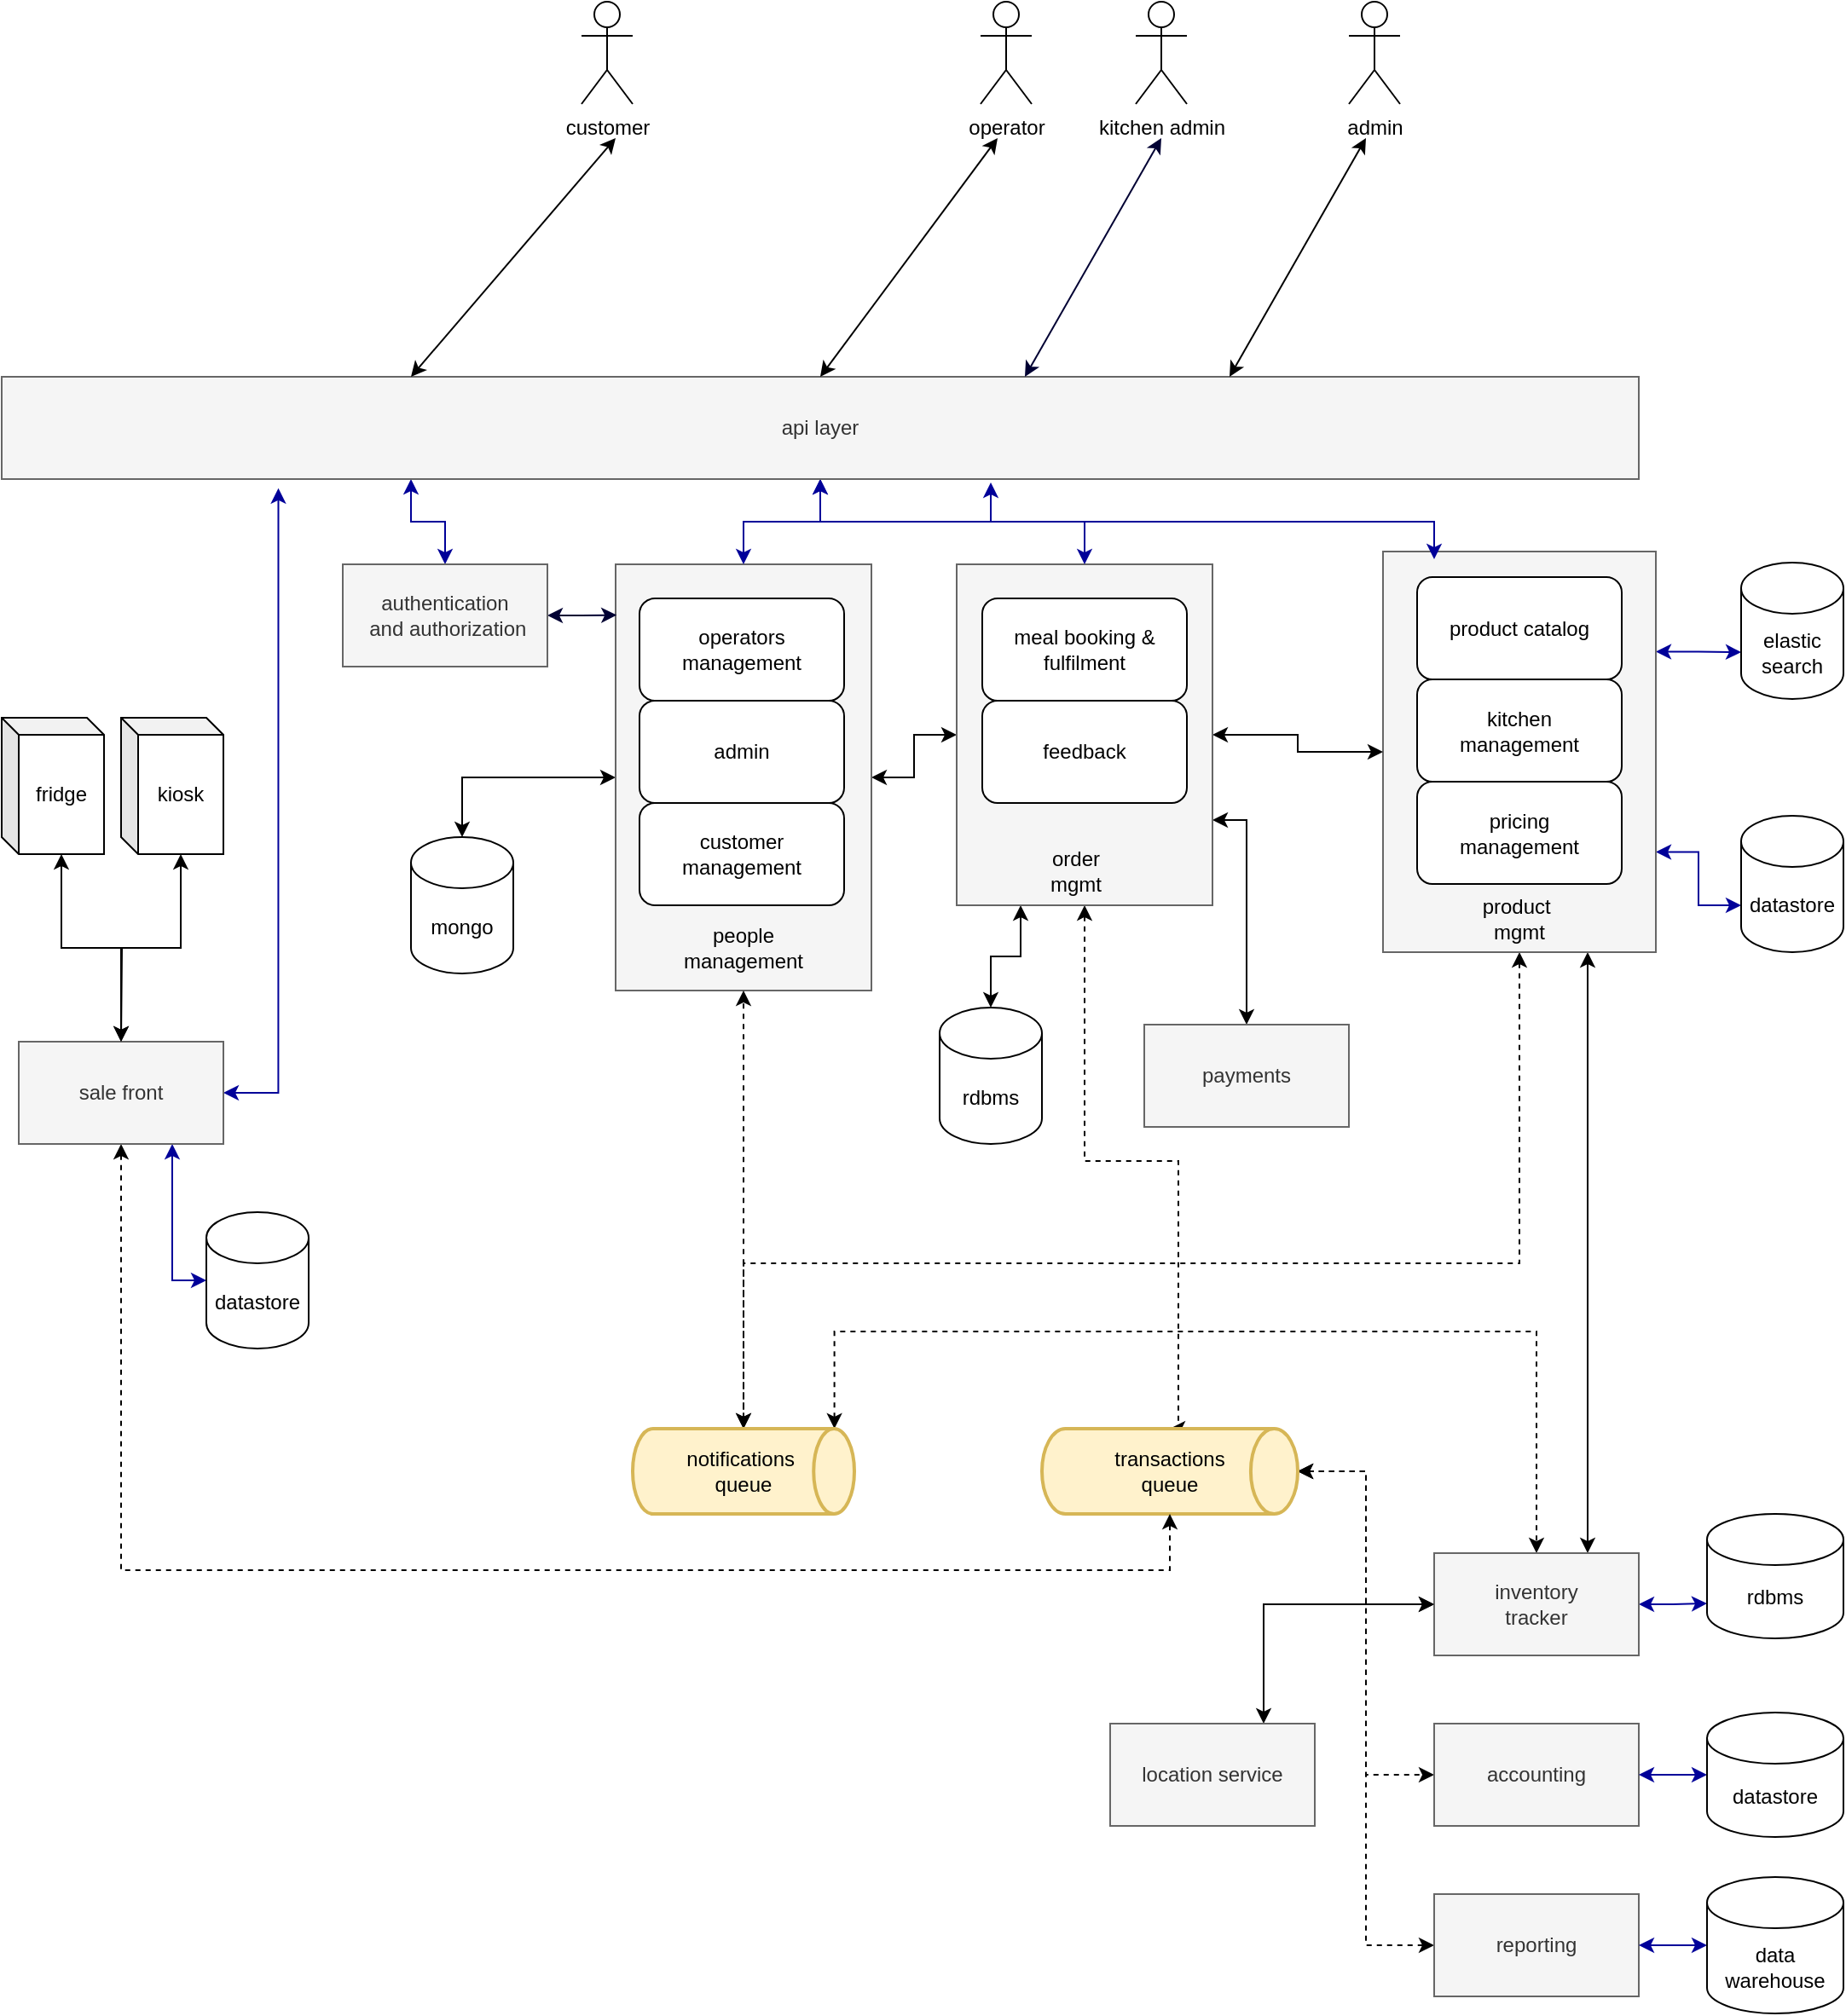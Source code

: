 <mxfile version="13.8.0" type="device"><diagram id="owYd7UhCe0Ccg1vRwhA4" name="Page-1"><mxGraphModel dx="2068" dy="866" grid="1" gridSize="10" guides="1" tooltips="1" connect="1" arrows="1" fold="1" page="1" pageScale="1" pageWidth="827" pageHeight="1169" math="0" shadow="0"><root><mxCell id="0"/><mxCell id="1" parent="0"/><mxCell id="gQxoLfJ7K_q1VLz0toJi-52" style="edgeStyle=orthogonalEdgeStyle;rounded=0;orthogonalLoop=1;jettySize=auto;html=1;exitX=0.5;exitY=1;exitDx=0;exitDy=0;entryX=0.5;entryY=0;entryDx=0;entryDy=0;entryPerimeter=0;startArrow=classic;startFill=1;dashed=1;" parent="1" source="gQxoLfJ7K_q1VLz0toJi-26" target="gQxoLfJ7K_q1VLz0toJi-29" edge="1"><mxGeometry relative="1" as="geometry"><Array as="points"><mxPoint x="730" y="760"/><mxPoint x="275" y="760"/></Array></mxGeometry></mxCell><mxCell id="gQxoLfJ7K_q1VLz0toJi-65" style="edgeStyle=orthogonalEdgeStyle;rounded=0;orthogonalLoop=1;jettySize=auto;html=1;exitX=0.75;exitY=1;exitDx=0;exitDy=0;entryX=0.75;entryY=0;entryDx=0;entryDy=0;startArrow=classic;startFill=1;" parent="1" source="gQxoLfJ7K_q1VLz0toJi-26" target="gQxoLfJ7K_q1VLz0toJi-45" edge="1"><mxGeometry relative="1" as="geometry"/></mxCell><mxCell id="JlBnlz1FGv-Yz-Kf7tT8-10" style="edgeStyle=orthogonalEdgeStyle;rounded=0;orthogonalLoop=1;jettySize=auto;html=1;exitX=1;exitY=0.25;exitDx=0;exitDy=0;entryX=0;entryY=0;entryDx=0;entryDy=52.5;entryPerimeter=0;startArrow=classic;startFill=1;strokeColor=#000099;" edge="1" parent="1" source="gQxoLfJ7K_q1VLz0toJi-26" target="JlBnlz1FGv-Yz-Kf7tT8-8"><mxGeometry relative="1" as="geometry"/></mxCell><mxCell id="JlBnlz1FGv-Yz-Kf7tT8-11" style="edgeStyle=orthogonalEdgeStyle;rounded=0;orthogonalLoop=1;jettySize=auto;html=1;exitX=1;exitY=0.75;exitDx=0;exitDy=0;entryX=0;entryY=0;entryDx=0;entryDy=52.5;entryPerimeter=0;startArrow=classic;startFill=1;strokeColor=#000099;" edge="1" parent="1" source="gQxoLfJ7K_q1VLz0toJi-26" target="JlBnlz1FGv-Yz-Kf7tT8-9"><mxGeometry relative="1" as="geometry"/></mxCell><mxCell id="gQxoLfJ7K_q1VLz0toJi-26" value="" style="rounded=0;whiteSpace=wrap;html=1;fillColor=#f5f5f5;strokeColor=#666666;fontColor=#333333;" parent="1" vertex="1"><mxGeometry x="650" y="342.5" width="160" height="235" as="geometry"/></mxCell><mxCell id="gQxoLfJ7K_q1VLz0toJi-30" style="edgeStyle=orthogonalEdgeStyle;rounded=0;orthogonalLoop=1;jettySize=auto;html=1;exitX=0;exitY=0.5;exitDx=0;exitDy=0;entryX=1;entryY=0.5;entryDx=0;entryDy=0;startArrow=classic;startFill=1;" parent="1" source="gQxoLfJ7K_q1VLz0toJi-21" target="gQxoLfJ7K_q1VLz0toJi-16" edge="1"><mxGeometry relative="1" as="geometry"/></mxCell><mxCell id="gQxoLfJ7K_q1VLz0toJi-31" style="edgeStyle=orthogonalEdgeStyle;rounded=0;orthogonalLoop=1;jettySize=auto;html=1;exitX=1;exitY=0.5;exitDx=0;exitDy=0;entryX=0;entryY=0.5;entryDx=0;entryDy=0;startArrow=classic;startFill=1;" parent="1" source="gQxoLfJ7K_q1VLz0toJi-21" target="gQxoLfJ7K_q1VLz0toJi-26" edge="1"><mxGeometry relative="1" as="geometry"/></mxCell><mxCell id="gQxoLfJ7K_q1VLz0toJi-48" style="edgeStyle=orthogonalEdgeStyle;rounded=0;orthogonalLoop=1;jettySize=auto;html=1;exitX=1;exitY=0.75;exitDx=0;exitDy=0;startArrow=classic;startFill=1;" parent="1" source="gQxoLfJ7K_q1VLz0toJi-21" target="gQxoLfJ7K_q1VLz0toJi-47" edge="1"><mxGeometry relative="1" as="geometry"/></mxCell><mxCell id="gQxoLfJ7K_q1VLz0toJi-54" style="edgeStyle=orthogonalEdgeStyle;rounded=0;orthogonalLoop=1;jettySize=auto;html=1;exitX=0.5;exitY=1;exitDx=0;exitDy=0;entryX=0.5;entryY=0;entryDx=0;entryDy=0;entryPerimeter=0;startArrow=classic;startFill=1;dashed=1;" parent="1" source="gQxoLfJ7K_q1VLz0toJi-21" target="gQxoLfJ7K_q1VLz0toJi-28" edge="1"><mxGeometry relative="1" as="geometry"><Array as="points"><mxPoint x="475" y="700"/><mxPoint x="530" y="700"/></Array></mxGeometry></mxCell><mxCell id="JlBnlz1FGv-Yz-Kf7tT8-6" style="edgeStyle=orthogonalEdgeStyle;rounded=0;orthogonalLoop=1;jettySize=auto;html=1;exitX=0.25;exitY=1;exitDx=0;exitDy=0;entryX=0.5;entryY=0;entryDx=0;entryDy=0;entryPerimeter=0;startArrow=classic;startFill=1;strokeColor=#000000;" edge="1" parent="1" source="gQxoLfJ7K_q1VLz0toJi-21" target="JlBnlz1FGv-Yz-Kf7tT8-4"><mxGeometry relative="1" as="geometry"/></mxCell><mxCell id="gQxoLfJ7K_q1VLz0toJi-21" value="" style="rounded=0;whiteSpace=wrap;html=1;fillColor=#f5f5f5;strokeColor=#666666;fontColor=#333333;" parent="1" vertex="1"><mxGeometry x="400" y="350" width="150" height="200" as="geometry"/></mxCell><mxCell id="JlBnlz1FGv-Yz-Kf7tT8-3" style="edgeStyle=orthogonalEdgeStyle;rounded=0;orthogonalLoop=1;jettySize=auto;html=1;exitX=0;exitY=0.5;exitDx=0;exitDy=0;entryX=0.5;entryY=0;entryDx=0;entryDy=0;entryPerimeter=0;startArrow=classic;startFill=1;strokeColor=#000000;" edge="1" parent="1" source="gQxoLfJ7K_q1VLz0toJi-16" target="JlBnlz1FGv-Yz-Kf7tT8-2"><mxGeometry relative="1" as="geometry"/></mxCell><mxCell id="gQxoLfJ7K_q1VLz0toJi-16" value="" style="rounded=0;whiteSpace=wrap;html=1;fillColor=#f5f5f5;strokeColor=#666666;fontColor=#333333;" parent="1" vertex="1"><mxGeometry x="200" y="350" width="150" height="250" as="geometry"/></mxCell><mxCell id="gQxoLfJ7K_q1VLz0toJi-33" style="edgeStyle=orthogonalEdgeStyle;rounded=0;orthogonalLoop=1;jettySize=auto;html=1;exitX=0.25;exitY=1;exitDx=0;exitDy=0;startArrow=classic;startFill=1;strokeColor=#000099;" parent="1" source="gQxoLfJ7K_q1VLz0toJi-1" target="gQxoLfJ7K_q1VLz0toJi-11" edge="1"><mxGeometry relative="1" as="geometry"/></mxCell><mxCell id="gQxoLfJ7K_q1VLz0toJi-34" style="edgeStyle=orthogonalEdgeStyle;rounded=0;orthogonalLoop=1;jettySize=auto;html=1;exitX=0.5;exitY=1;exitDx=0;exitDy=0;entryX=0.5;entryY=0;entryDx=0;entryDy=0;startArrow=classic;startFill=1;strokeColor=#000099;" parent="1" source="gQxoLfJ7K_q1VLz0toJi-1" target="gQxoLfJ7K_q1VLz0toJi-16" edge="1"><mxGeometry relative="1" as="geometry"/></mxCell><mxCell id="gQxoLfJ7K_q1VLz0toJi-35" style="edgeStyle=orthogonalEdgeStyle;rounded=0;orthogonalLoop=1;jettySize=auto;html=1;exitX=0.5;exitY=1;exitDx=0;exitDy=0;entryX=0.5;entryY=0;entryDx=0;entryDy=0;startArrow=classic;startFill=1;strokeColor=#000099;" parent="1" source="gQxoLfJ7K_q1VLz0toJi-1" target="gQxoLfJ7K_q1VLz0toJi-21" edge="1"><mxGeometry relative="1" as="geometry"/></mxCell><mxCell id="gQxoLfJ7K_q1VLz0toJi-36" style="edgeStyle=orthogonalEdgeStyle;rounded=0;orthogonalLoop=1;jettySize=auto;html=1;exitX=0.5;exitY=1;exitDx=0;exitDy=0;startArrow=classic;startFill=1;strokeColor=#000099;" parent="1" edge="1"><mxGeometry relative="1" as="geometry"><mxPoint x="420" y="302" as="sourcePoint"/><mxPoint x="680" y="347" as="targetPoint"/><Array as="points"><mxPoint x="420" y="325"/><mxPoint x="680" y="325"/></Array></mxGeometry></mxCell><mxCell id="gQxoLfJ7K_q1VLz0toJi-1" value="api layer" style="rounded=0;whiteSpace=wrap;html=1;fillColor=#f5f5f5;strokeColor=#666666;fontColor=#333333;" parent="1" vertex="1"><mxGeometry x="-160" y="240" width="960" height="60" as="geometry"/></mxCell><mxCell id="gQxoLfJ7K_q1VLz0toJi-2" value="customer" style="shape=umlActor;verticalLabelPosition=bottom;verticalAlign=top;html=1;outlineConnect=0;" parent="1" vertex="1"><mxGeometry x="180" y="20" width="30" height="60" as="geometry"/></mxCell><mxCell id="gQxoLfJ7K_q1VLz0toJi-3" value="operator" style="shape=umlActor;verticalLabelPosition=bottom;verticalAlign=top;html=1;outlineConnect=0;" parent="1" vertex="1"><mxGeometry x="414" y="20" width="30" height="60" as="geometry"/></mxCell><mxCell id="gQxoLfJ7K_q1VLz0toJi-4" value="admin" style="shape=umlActor;verticalLabelPosition=bottom;verticalAlign=top;html=1;outlineConnect=0;" parent="1" vertex="1"><mxGeometry x="630" y="20" width="30" height="60" as="geometry"/></mxCell><mxCell id="gQxoLfJ7K_q1VLz0toJi-6" value="" style="endArrow=classic;startArrow=classic;html=1;entryX=0.25;entryY=0;entryDx=0;entryDy=0;" parent="1" target="gQxoLfJ7K_q1VLz0toJi-1" edge="1"><mxGeometry width="50" height="50" relative="1" as="geometry"><mxPoint x="200" y="100" as="sourcePoint"/><mxPoint x="440" y="240" as="targetPoint"/></mxGeometry></mxCell><mxCell id="gQxoLfJ7K_q1VLz0toJi-9" value="" style="endArrow=classic;startArrow=classic;html=1;exitX=0.75;exitY=0;exitDx=0;exitDy=0;" parent="1" source="gQxoLfJ7K_q1VLz0toJi-1" edge="1"><mxGeometry width="50" height="50" relative="1" as="geometry"><mxPoint x="540" y="210" as="sourcePoint"/><mxPoint x="640" y="100" as="targetPoint"/></mxGeometry></mxCell><mxCell id="gQxoLfJ7K_q1VLz0toJi-10" value="" style="endArrow=classic;startArrow=classic;html=1;exitX=0.5;exitY=0;exitDx=0;exitDy=0;" parent="1" source="gQxoLfJ7K_q1VLz0toJi-1" edge="1"><mxGeometry width="50" height="50" relative="1" as="geometry"><mxPoint x="404" y="200" as="sourcePoint"/><mxPoint x="424" y="100" as="targetPoint"/></mxGeometry></mxCell><mxCell id="JlBnlz1FGv-Yz-Kf7tT8-23" style="edgeStyle=orthogonalEdgeStyle;rounded=0;orthogonalLoop=1;jettySize=auto;html=1;exitX=1;exitY=0.5;exitDx=0;exitDy=0;entryX=0.004;entryY=0.119;entryDx=0;entryDy=0;entryPerimeter=0;startArrow=classic;startFill=1;strokeColor=#000033;" edge="1" parent="1" source="gQxoLfJ7K_q1VLz0toJi-11" target="gQxoLfJ7K_q1VLz0toJi-16"><mxGeometry relative="1" as="geometry"/></mxCell><mxCell id="gQxoLfJ7K_q1VLz0toJi-11" value="authentication&lt;br&gt;&amp;nbsp;and authorization" style="rounded=0;whiteSpace=wrap;html=1;fillColor=#f5f5f5;strokeColor=#666666;fontColor=#333333;" parent="1" vertex="1"><mxGeometry x="40" y="350" width="120" height="60" as="geometry"/></mxCell><mxCell id="gQxoLfJ7K_q1VLz0toJi-12" value="admin" style="rounded=1;whiteSpace=wrap;html=1;" parent="1" vertex="1"><mxGeometry x="214" y="430" width="120" height="60" as="geometry"/></mxCell><mxCell id="gQxoLfJ7K_q1VLz0toJi-13" value="customer &lt;br&gt;management" style="rounded=1;whiteSpace=wrap;html=1;" parent="1" vertex="1"><mxGeometry x="214" y="490" width="120" height="60" as="geometry"/></mxCell><mxCell id="gQxoLfJ7K_q1VLz0toJi-14" value="operators&lt;br&gt;management" style="rounded=1;whiteSpace=wrap;html=1;" parent="1" vertex="1"><mxGeometry x="214" y="370" width="120" height="60" as="geometry"/></mxCell><mxCell id="gQxoLfJ7K_q1VLz0toJi-17" style="edgeStyle=orthogonalEdgeStyle;rounded=0;orthogonalLoop=1;jettySize=auto;html=1;exitX=0.5;exitY=1;exitDx=0;exitDy=0;startArrow=classic;startFill=1;" parent="1" source="gQxoLfJ7K_q1VLz0toJi-16" target="gQxoLfJ7K_q1VLz0toJi-16" edge="1"><mxGeometry relative="1" as="geometry"/></mxCell><mxCell id="gQxoLfJ7K_q1VLz0toJi-18" value="people management" style="text;html=1;strokeColor=none;fillColor=none;align=center;verticalAlign=middle;whiteSpace=wrap;rounded=0;" parent="1" vertex="1"><mxGeometry x="230" y="565" width="90" height="20" as="geometry"/></mxCell><mxCell id="gQxoLfJ7K_q1VLz0toJi-19" value="meal booking &amp;amp;&lt;br&gt;fulfilment" style="rounded=1;whiteSpace=wrap;html=1;" parent="1" vertex="1"><mxGeometry x="415" y="370" width="120" height="60" as="geometry"/></mxCell><mxCell id="gQxoLfJ7K_q1VLz0toJi-20" value="feedback" style="rounded=1;whiteSpace=wrap;html=1;" parent="1" vertex="1"><mxGeometry x="415" y="430" width="120" height="60" as="geometry"/></mxCell><mxCell id="gQxoLfJ7K_q1VLz0toJi-22" value="order mgmt" style="text;html=1;strokeColor=none;fillColor=none;align=center;verticalAlign=middle;whiteSpace=wrap;rounded=0;" parent="1" vertex="1"><mxGeometry x="450" y="520" width="40" height="20" as="geometry"/></mxCell><mxCell id="gQxoLfJ7K_q1VLz0toJi-23" value="kitchen &lt;br&gt;management" style="rounded=1;whiteSpace=wrap;html=1;" parent="1" vertex="1"><mxGeometry x="670" y="417.5" width="120" height="60" as="geometry"/></mxCell><mxCell id="gQxoLfJ7K_q1VLz0toJi-24" value="pricing &lt;br&gt;management" style="rounded=1;whiteSpace=wrap;html=1;" parent="1" vertex="1"><mxGeometry x="670" y="477.5" width="120" height="60" as="geometry"/></mxCell><mxCell id="gQxoLfJ7K_q1VLz0toJi-25" value="product catalog" style="rounded=1;whiteSpace=wrap;html=1;" parent="1" vertex="1"><mxGeometry x="670" y="357.5" width="120" height="60" as="geometry"/></mxCell><mxCell id="gQxoLfJ7K_q1VLz0toJi-27" value="product&amp;nbsp; mgmt" style="text;html=1;strokeColor=none;fillColor=none;align=center;verticalAlign=middle;whiteSpace=wrap;rounded=0;" parent="1" vertex="1"><mxGeometry x="710" y="547.5" width="40" height="20" as="geometry"/></mxCell><mxCell id="gQxoLfJ7K_q1VLz0toJi-59" style="edgeStyle=orthogonalEdgeStyle;rounded=0;orthogonalLoop=1;jettySize=auto;html=1;exitX=1;exitY=0.5;exitDx=0;exitDy=0;exitPerimeter=0;entryX=0;entryY=0.5;entryDx=0;entryDy=0;startArrow=classic;startFill=1;dashed=1;" parent="1" source="gQxoLfJ7K_q1VLz0toJi-28" target="gQxoLfJ7K_q1VLz0toJi-42" edge="1"><mxGeometry relative="1" as="geometry"/></mxCell><mxCell id="gQxoLfJ7K_q1VLz0toJi-60" style="edgeStyle=orthogonalEdgeStyle;rounded=0;orthogonalLoop=1;jettySize=auto;html=1;exitX=1;exitY=0.5;exitDx=0;exitDy=0;exitPerimeter=0;entryX=0;entryY=0.5;entryDx=0;entryDy=0;startArrow=classic;startFill=1;dashed=1;" parent="1" source="gQxoLfJ7K_q1VLz0toJi-28" target="gQxoLfJ7K_q1VLz0toJi-43" edge="1"><mxGeometry relative="1" as="geometry"/></mxCell><mxCell id="gQxoLfJ7K_q1VLz0toJi-61" style="edgeStyle=orthogonalEdgeStyle;rounded=0;orthogonalLoop=1;jettySize=auto;html=1;exitX=1;exitY=0.5;exitDx=0;exitDy=0;exitPerimeter=0;entryX=0;entryY=0.5;entryDx=0;entryDy=0;startArrow=classic;startFill=1;dashed=1;" parent="1" source="gQxoLfJ7K_q1VLz0toJi-28" target="gQxoLfJ7K_q1VLz0toJi-45" edge="1"><mxGeometry relative="1" as="geometry"/></mxCell><mxCell id="gQxoLfJ7K_q1VLz0toJi-28" value="transactions&lt;br&gt;queue" style="strokeWidth=2;html=1;shape=mxgraph.flowchart.direct_data;whiteSpace=wrap;fillColor=#fff2cc;strokeColor=#d6b656;" parent="1" vertex="1"><mxGeometry x="450" y="857" width="150" height="50" as="geometry"/></mxCell><mxCell id="gQxoLfJ7K_q1VLz0toJi-46" style="edgeStyle=orthogonalEdgeStyle;rounded=0;orthogonalLoop=1;jettySize=auto;html=1;exitX=0.5;exitY=0;exitDx=0;exitDy=0;exitPerimeter=0;entryX=0.5;entryY=1;entryDx=0;entryDy=0;startArrow=classic;startFill=1;dashed=1;" parent="1" source="gQxoLfJ7K_q1VLz0toJi-29" target="gQxoLfJ7K_q1VLz0toJi-16" edge="1"><mxGeometry relative="1" as="geometry"/></mxCell><mxCell id="gQxoLfJ7K_q1VLz0toJi-64" style="edgeStyle=orthogonalEdgeStyle;rounded=0;orthogonalLoop=1;jettySize=auto;html=1;exitX=0.91;exitY=0;exitDx=0;exitDy=0;exitPerimeter=0;entryX=0.5;entryY=0;entryDx=0;entryDy=0;startArrow=classic;startFill=1;dashed=1;" parent="1" source="gQxoLfJ7K_q1VLz0toJi-29" target="gQxoLfJ7K_q1VLz0toJi-45" edge="1"><mxGeometry relative="1" as="geometry"><Array as="points"><mxPoint x="328" y="800"/><mxPoint x="740" y="800"/></Array></mxGeometry></mxCell><mxCell id="gQxoLfJ7K_q1VLz0toJi-29" value="notifications&amp;nbsp;&lt;br&gt;queue" style="strokeWidth=2;html=1;shape=mxgraph.flowchart.direct_data;whiteSpace=wrap;fillColor=#fff2cc;strokeColor=#d6b656;" parent="1" vertex="1"><mxGeometry x="210" y="857" width="130" height="50" as="geometry"/></mxCell><mxCell id="gQxoLfJ7K_q1VLz0toJi-73" style="edgeStyle=orthogonalEdgeStyle;rounded=0;orthogonalLoop=1;jettySize=auto;html=1;exitX=0.5;exitY=1;exitDx=0;exitDy=0;entryX=0.5;entryY=1;entryDx=0;entryDy=0;entryPerimeter=0;startArrow=classic;startFill=1;dashed=1;" parent="1" source="gQxoLfJ7K_q1VLz0toJi-37" target="gQxoLfJ7K_q1VLz0toJi-28" edge="1"><mxGeometry relative="1" as="geometry"><Array as="points"><mxPoint x="-90" y="940"/><mxPoint x="525" y="940"/></Array></mxGeometry></mxCell><mxCell id="JlBnlz1FGv-Yz-Kf7tT8-7" style="edgeStyle=orthogonalEdgeStyle;rounded=0;orthogonalLoop=1;jettySize=auto;html=1;exitX=1;exitY=0.5;exitDx=0;exitDy=0;entryX=0.169;entryY=1.09;entryDx=0;entryDy=0;entryPerimeter=0;startArrow=classic;startFill=1;strokeColor=#000099;" edge="1" parent="1" source="gQxoLfJ7K_q1VLz0toJi-37" target="gQxoLfJ7K_q1VLz0toJi-1"><mxGeometry relative="1" as="geometry"/></mxCell><mxCell id="JlBnlz1FGv-Yz-Kf7tT8-19" style="edgeStyle=orthogonalEdgeStyle;rounded=0;orthogonalLoop=1;jettySize=auto;html=1;exitX=0.75;exitY=1;exitDx=0;exitDy=0;entryX=0;entryY=0.5;entryDx=0;entryDy=0;entryPerimeter=0;startArrow=classic;startFill=1;strokeColor=#000099;" edge="1" parent="1" source="gQxoLfJ7K_q1VLz0toJi-37" target="JlBnlz1FGv-Yz-Kf7tT8-18"><mxGeometry relative="1" as="geometry"/></mxCell><mxCell id="gQxoLfJ7K_q1VLz0toJi-37" value="sale front" style="rounded=0;whiteSpace=wrap;html=1;fillColor=#f5f5f5;strokeColor=#666666;fontColor=#333333;" parent="1" vertex="1"><mxGeometry x="-150" y="630" width="120" height="60" as="geometry"/></mxCell><mxCell id="gQxoLfJ7K_q1VLz0toJi-69" style="edgeStyle=orthogonalEdgeStyle;rounded=0;orthogonalLoop=1;jettySize=auto;html=1;exitX=0;exitY=0;exitDx=35;exitDy=80;exitPerimeter=0;entryX=0.5;entryY=0;entryDx=0;entryDy=0;startArrow=classic;startFill=1;" parent="1" source="gQxoLfJ7K_q1VLz0toJi-39" target="gQxoLfJ7K_q1VLz0toJi-37" edge="1"><mxGeometry relative="1" as="geometry"/></mxCell><mxCell id="gQxoLfJ7K_q1VLz0toJi-39" value="fridge" style="shape=cube;whiteSpace=wrap;html=1;boundedLbl=1;backgroundOutline=1;darkOpacity=0.05;darkOpacity2=0.1;size=10;" parent="1" vertex="1"><mxGeometry x="-160" y="440" width="60" height="80" as="geometry"/></mxCell><mxCell id="gQxoLfJ7K_q1VLz0toJi-70" style="edgeStyle=orthogonalEdgeStyle;rounded=0;orthogonalLoop=1;jettySize=auto;html=1;exitX=0;exitY=0;exitDx=35;exitDy=80;exitPerimeter=0;startArrow=classic;startFill=1;" parent="1" source="gQxoLfJ7K_q1VLz0toJi-41" edge="1"><mxGeometry relative="1" as="geometry"><mxPoint x="-90" y="630" as="targetPoint"/></mxGeometry></mxCell><mxCell id="gQxoLfJ7K_q1VLz0toJi-41" value="kiosk" style="shape=cube;whiteSpace=wrap;html=1;boundedLbl=1;backgroundOutline=1;darkOpacity=0.05;darkOpacity2=0.1;size=10;" parent="1" vertex="1"><mxGeometry x="-90" y="440" width="60" height="80" as="geometry"/></mxCell><mxCell id="gQxoLfJ7K_q1VLz0toJi-42" value="accounting" style="rounded=0;whiteSpace=wrap;html=1;fillColor=#f5f5f5;strokeColor=#666666;fontColor=#333333;" parent="1" vertex="1"><mxGeometry x="680" y="1030" width="120" height="60" as="geometry"/></mxCell><mxCell id="gQxoLfJ7K_q1VLz0toJi-43" value="reporting" style="rounded=0;whiteSpace=wrap;html=1;glass=0;fillColor=#f5f5f5;strokeColor=#666666;fontColor=#333333;" parent="1" vertex="1"><mxGeometry x="680" y="1130" width="120" height="60" as="geometry"/></mxCell><mxCell id="JlBnlz1FGv-Yz-Kf7tT8-13" style="edgeStyle=orthogonalEdgeStyle;rounded=0;orthogonalLoop=1;jettySize=auto;html=1;exitX=1;exitY=0.5;exitDx=0;exitDy=0;entryX=0;entryY=0;entryDx=0;entryDy=52.5;entryPerimeter=0;startArrow=classic;startFill=1;strokeColor=#000099;" edge="1" parent="1" source="gQxoLfJ7K_q1VLz0toJi-45" target="JlBnlz1FGv-Yz-Kf7tT8-12"><mxGeometry relative="1" as="geometry"/></mxCell><mxCell id="gQxoLfJ7K_q1VLz0toJi-45" value="inventory&lt;br&gt;tracker" style="rounded=0;whiteSpace=wrap;html=1;fillColor=#f5f5f5;strokeColor=#666666;fontColor=#333333;" parent="1" vertex="1"><mxGeometry x="680" y="930" width="120" height="60" as="geometry"/></mxCell><mxCell id="gQxoLfJ7K_q1VLz0toJi-47" value="payments" style="rounded=0;whiteSpace=wrap;html=1;fillColor=#f5f5f5;strokeColor=#666666;fontColor=#333333;" parent="1" vertex="1"><mxGeometry x="510" y="620" width="120" height="60" as="geometry"/></mxCell><mxCell id="gQxoLfJ7K_q1VLz0toJi-67" value="kitchen admin" style="shape=umlActor;verticalLabelPosition=bottom;verticalAlign=top;html=1;outlineConnect=0;align=center;" parent="1" vertex="1"><mxGeometry x="505" y="20" width="30" height="60" as="geometry"/></mxCell><mxCell id="gQxoLfJ7K_q1VLz0toJi-77" style="edgeStyle=orthogonalEdgeStyle;rounded=0;orthogonalLoop=1;jettySize=auto;html=1;exitX=0.75;exitY=0;exitDx=0;exitDy=0;entryX=0;entryY=0.5;entryDx=0;entryDy=0;startArrow=classic;startFill=1;" parent="1" source="gQxoLfJ7K_q1VLz0toJi-76" target="gQxoLfJ7K_q1VLz0toJi-45" edge="1"><mxGeometry relative="1" as="geometry"/></mxCell><mxCell id="gQxoLfJ7K_q1VLz0toJi-76" value="location service" style="rounded=0;whiteSpace=wrap;html=1;glass=0;align=center;fillColor=#f5f5f5;strokeColor=#666666;fontColor=#333333;" parent="1" vertex="1"><mxGeometry x="490" y="1030" width="120" height="60" as="geometry"/></mxCell><mxCell id="JlBnlz1FGv-Yz-Kf7tT8-2" value="mongo" style="shape=cylinder3;whiteSpace=wrap;html=1;boundedLbl=1;backgroundOutline=1;size=15;rounded=0;glass=0;align=center;" vertex="1" parent="1"><mxGeometry x="80" y="510" width="60" height="80" as="geometry"/></mxCell><mxCell id="JlBnlz1FGv-Yz-Kf7tT8-4" value="rdbms" style="shape=cylinder3;whiteSpace=wrap;html=1;boundedLbl=1;backgroundOutline=1;size=15;rounded=0;glass=0;align=center;" vertex="1" parent="1"><mxGeometry x="390" y="610" width="60" height="80" as="geometry"/></mxCell><mxCell id="JlBnlz1FGv-Yz-Kf7tT8-8" value="elastic search" style="shape=cylinder3;whiteSpace=wrap;html=1;boundedLbl=1;backgroundOutline=1;size=15;rounded=0;glass=0;align=center;" vertex="1" parent="1"><mxGeometry x="860" y="349" width="60" height="80" as="geometry"/></mxCell><mxCell id="JlBnlz1FGv-Yz-Kf7tT8-9" value="datastore" style="shape=cylinder3;whiteSpace=wrap;html=1;boundedLbl=1;backgroundOutline=1;size=15;rounded=0;glass=0;align=center;" vertex="1" parent="1"><mxGeometry x="860" y="497.5" width="60" height="80" as="geometry"/></mxCell><mxCell id="JlBnlz1FGv-Yz-Kf7tT8-12" value="rdbms" style="shape=cylinder3;whiteSpace=wrap;html=1;boundedLbl=1;backgroundOutline=1;size=15;rounded=0;glass=0;align=center;" vertex="1" parent="1"><mxGeometry x="840" y="907" width="80" height="73" as="geometry"/></mxCell><mxCell id="JlBnlz1FGv-Yz-Kf7tT8-15" value="" style="edgeStyle=orthogonalEdgeStyle;rounded=0;orthogonalLoop=1;jettySize=auto;html=1;startArrow=classic;startFill=1;strokeColor=#000099;" edge="1" parent="1" source="JlBnlz1FGv-Yz-Kf7tT8-14" target="gQxoLfJ7K_q1VLz0toJi-43"><mxGeometry relative="1" as="geometry"/></mxCell><mxCell id="JlBnlz1FGv-Yz-Kf7tT8-14" value="data &lt;br&gt;warehouse" style="shape=cylinder3;whiteSpace=wrap;html=1;boundedLbl=1;backgroundOutline=1;size=15;rounded=0;glass=0;align=center;" vertex="1" parent="1"><mxGeometry x="840" y="1120" width="80" height="80" as="geometry"/></mxCell><mxCell id="JlBnlz1FGv-Yz-Kf7tT8-17" value="" style="edgeStyle=orthogonalEdgeStyle;rounded=0;orthogonalLoop=1;jettySize=auto;html=1;startArrow=classic;startFill=1;strokeColor=#000099;" edge="1" parent="1" source="JlBnlz1FGv-Yz-Kf7tT8-16" target="gQxoLfJ7K_q1VLz0toJi-42"><mxGeometry relative="1" as="geometry"/></mxCell><mxCell id="JlBnlz1FGv-Yz-Kf7tT8-16" value="datastore" style="shape=cylinder3;whiteSpace=wrap;html=1;boundedLbl=1;backgroundOutline=1;size=15;rounded=0;glass=0;align=center;" vertex="1" parent="1"><mxGeometry x="840" y="1023.5" width="80" height="73" as="geometry"/></mxCell><mxCell id="JlBnlz1FGv-Yz-Kf7tT8-18" value="datastore" style="shape=cylinder3;whiteSpace=wrap;html=1;boundedLbl=1;backgroundOutline=1;size=15;rounded=0;glass=0;align=center;" vertex="1" parent="1"><mxGeometry x="-40" y="730" width="60" height="80" as="geometry"/></mxCell><mxCell id="JlBnlz1FGv-Yz-Kf7tT8-24" value="" style="endArrow=classic;startArrow=classic;html=1;strokeColor=#000033;exitX=0.625;exitY=0;exitDx=0;exitDy=0;exitPerimeter=0;" edge="1" parent="1" source="gQxoLfJ7K_q1VLz0toJi-1"><mxGeometry width="50" height="50" relative="1" as="geometry"><mxPoint x="380" y="270" as="sourcePoint"/><mxPoint x="520" y="100" as="targetPoint"/></mxGeometry></mxCell></root></mxGraphModel></diagram></mxfile>